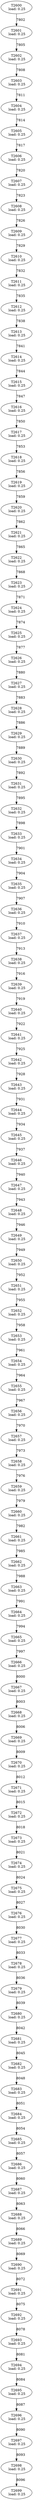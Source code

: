 digraph taskgraph {
	T2600 [label= "T2600\n load: 0.25"];
	T2601 [label= "T2601\n load: 0.25"];
	T2600 -> T2601[label=7802];
	T2602 [label= "T2602\n load: 0.25"];
	T2601 -> T2602[label=7805];
	T2603 [label= "T2603\n load: 0.25"];
	T2602 -> T2603[label=7808];
	T2604 [label= "T2604\n load: 0.25"];
	T2603 -> T2604[label=7811];
	T2605 [label= "T2605\n load: 0.25"];
	T2604 -> T2605[label=7814];
	T2606 [label= "T2606\n load: 0.25"];
	T2605 -> T2606[label=7817];
	T2607 [label= "T2607\n load: 0.25"];
	T2606 -> T2607[label=7820];
	T2608 [label= "T2608\n load: 0.25"];
	T2607 -> T2608[label=7823];
	T2609 [label= "T2609\n load: 0.25"];
	T2608 -> T2609[label=7826];
	T2610 [label= "T2610\n load: 0.25"];
	T2609 -> T2610[label=7829];
	T2611 [label= "T2611\n load: 0.25"];
	T2610 -> T2611[label=7832];
	T2612 [label= "T2612\n load: 0.25"];
	T2611 -> T2612[label=7835];
	T2613 [label= "T2613\n load: 0.25"];
	T2612 -> T2613[label=7838];
	T2614 [label= "T2614\n load: 0.25"];
	T2613 -> T2614[label=7841];
	T2615 [label= "T2615\n load: 0.25"];
	T2614 -> T2615[label=7844];
	T2616 [label= "T2616\n load: 0.25"];
	T2615 -> T2616[label=7847];
	T2617 [label= "T2617\n load: 0.25"];
	T2616 -> T2617[label=7850];
	T2618 [label= "T2618\n load: 0.25"];
	T2617 -> T2618[label=7853];
	T2619 [label= "T2619\n load: 0.25"];
	T2618 -> T2619[label=7856];
	T2620 [label= "T2620\n load: 0.25"];
	T2619 -> T2620[label=7859];
	T2621 [label= "T2621\n load: 0.25"];
	T2620 -> T2621[label=7862];
	T2622 [label= "T2622\n load: 0.25"];
	T2621 -> T2622[label=7865];
	T2623 [label= "T2623\n load: 0.25"];
	T2622 -> T2623[label=7868];
	T2624 [label= "T2624\n load: 0.25"];
	T2623 -> T2624[label=7871];
	T2625 [label= "T2625\n load: 0.25"];
	T2624 -> T2625[label=7874];
	T2626 [label= "T2626\n load: 0.25"];
	T2625 -> T2626[label=7877];
	T2627 [label= "T2627\n load: 0.25"];
	T2626 -> T2627[label=7880];
	T2628 [label= "T2628\n load: 0.25"];
	T2627 -> T2628[label=7883];
	T2629 [label= "T2629\n load: 0.25"];
	T2628 -> T2629[label=7886];
	T2630 [label= "T2630\n load: 0.25"];
	T2629 -> T2630[label=7889];
	T2631 [label= "T2631\n load: 0.25"];
	T2630 -> T2631[label=7892];
	T2632 [label= "T2632\n load: 0.25"];
	T2631 -> T2632[label=7895];
	T2633 [label= "T2633\n load: 0.25"];
	T2632 -> T2633[label=7898];
	T2634 [label= "T2634\n load: 0.25"];
	T2633 -> T2634[label=7901];
	T2635 [label= "T2635\n load: 0.25"];
	T2634 -> T2635[label=7904];
	T2636 [label= "T2636\n load: 0.25"];
	T2635 -> T2636[label=7907];
	T2637 [label= "T2637\n load: 0.25"];
	T2636 -> T2637[label=7910];
	T2638 [label= "T2638\n load: 0.25"];
	T2637 -> T2638[label=7913];
	T2639 [label= "T2639\n load: 0.25"];
	T2638 -> T2639[label=7916];
	T2640 [label= "T2640\n load: 0.25"];
	T2639 -> T2640[label=7919];
	T2641 [label= "T2641\n load: 0.25"];
	T2640 -> T2641[label=7922];
	T2642 [label= "T2642\n load: 0.25"];
	T2641 -> T2642[label=7925];
	T2643 [label= "T2643\n load: 0.25"];
	T2642 -> T2643[label=7928];
	T2644 [label= "T2644\n load: 0.25"];
	T2643 -> T2644[label=7931];
	T2645 [label= "T2645\n load: 0.25"];
	T2644 -> T2645[label=7934];
	T2646 [label= "T2646\n load: 0.25"];
	T2645 -> T2646[label=7937];
	T2647 [label= "T2647\n load: 0.25"];
	T2646 -> T2647[label=7940];
	T2648 [label= "T2648\n load: 0.25"];
	T2647 -> T2648[label=7943];
	T2649 [label= "T2649\n load: 0.25"];
	T2648 -> T2649[label=7946];
	T2650 [label= "T2650\n load: 0.25"];
	T2649 -> T2650[label=7949];
	T2651 [label= "T2651\n load: 0.25"];
	T2650 -> T2651[label=7952];
	T2652 [label= "T2652\n load: 0.25"];
	T2651 -> T2652[label=7955];
	T2653 [label= "T2653\n load: 0.25"];
	T2652 -> T2653[label=7958];
	T2654 [label= "T2654\n load: 0.25"];
	T2653 -> T2654[label=7961];
	T2655 [label= "T2655\n load: 0.25"];
	T2654 -> T2655[label=7964];
	T2656 [label= "T2656\n load: 0.25"];
	T2655 -> T2656[label=7967];
	T2657 [label= "T2657\n load: 0.25"];
	T2656 -> T2657[label=7970];
	T2658 [label= "T2658\n load: 0.25"];
	T2657 -> T2658[label=7973];
	T2659 [label= "T2659\n load: 0.25"];
	T2658 -> T2659[label=7976];
	T2660 [label= "T2660\n load: 0.25"];
	T2659 -> T2660[label=7979];
	T2661 [label= "T2661\n load: 0.25"];
	T2660 -> T2661[label=7982];
	T2662 [label= "T2662\n load: 0.25"];
	T2661 -> T2662[label=7985];
	T2663 [label= "T2663\n load: 0.25"];
	T2662 -> T2663[label=7988];
	T2664 [label= "T2664\n load: 0.25"];
	T2663 -> T2664[label=7991];
	T2665 [label= "T2665\n load: 0.25"];
	T2664 -> T2665[label=7994];
	T2666 [label= "T2666\n load: 0.25"];
	T2665 -> T2666[label=7997];
	T2667 [label= "T2667\n load: 0.25"];
	T2666 -> T2667[label=8000];
	T2668 [label= "T2668\n load: 0.25"];
	T2667 -> T2668[label=8003];
	T2669 [label= "T2669\n load: 0.25"];
	T2668 -> T2669[label=8006];
	T2670 [label= "T2670\n load: 0.25"];
	T2669 -> T2670[label=8009];
	T2671 [label= "T2671\n load: 0.25"];
	T2670 -> T2671[label=8012];
	T2672 [label= "T2672\n load: 0.25"];
	T2671 -> T2672[label=8015];
	T2673 [label= "T2673\n load: 0.25"];
	T2672 -> T2673[label=8018];
	T2674 [label= "T2674\n load: 0.25"];
	T2673 -> T2674[label=8021];
	T2675 [label= "T2675\n load: 0.25"];
	T2674 -> T2675[label=8024];
	T2676 [label= "T2676\n load: 0.25"];
	T2675 -> T2676[label=8027];
	T2677 [label= "T2677\n load: 0.25"];
	T2676 -> T2677[label=8030];
	T2678 [label= "T2678\n load: 0.25"];
	T2677 -> T2678[label=8033];
	T2679 [label= "T2679\n load: 0.25"];
	T2678 -> T2679[label=8036];
	T2680 [label= "T2680\n load: 0.25"];
	T2679 -> T2680[label=8039];
	T2681 [label= "T2681\n load: 0.25"];
	T2680 -> T2681[label=8042];
	T2682 [label= "T2682\n load: 0.25"];
	T2681 -> T2682[label=8045];
	T2683 [label= "T2683\n load: 0.25"];
	T2682 -> T2683[label=8048];
	T2684 [label= "T2684\n load: 0.25"];
	T2683 -> T2684[label=8051];
	T2685 [label= "T2685\n load: 0.25"];
	T2684 -> T2685[label=8054];
	T2686 [label= "T2686\n load: 0.25"];
	T2685 -> T2686[label=8057];
	T2687 [label= "T2687\n load: 0.25"];
	T2686 -> T2687[label=8060];
	T2688 [label= "T2688\n load: 0.25"];
	T2687 -> T2688[label=8063];
	T2689 [label= "T2689\n load: 0.25"];
	T2688 -> T2689[label=8066];
	T2690 [label= "T2690\n load: 0.25"];
	T2689 -> T2690[label=8069];
	T2691 [label= "T2691\n load: 0.25"];
	T2690 -> T2691[label=8072];
	T2692 [label= "T2692\n load: 0.25"];
	T2691 -> T2692[label=8075];
	T2693 [label= "T2693\n load: 0.25"];
	T2692 -> T2693[label=8078];
	T2694 [label= "T2694\n load: 0.25"];
	T2693 -> T2694[label=8081];
	T2695 [label= "T2695\n load: 0.25"];
	T2694 -> T2695[label=8084];
	T2696 [label= "T2696\n load: 0.25"];
	T2695 -> T2696[label=8087];
	T2697 [label= "T2697\n load: 0.25"];
	T2696 -> T2697[label=8090];
	T2698 [label= "T2698\n load: 0.25"];
	T2697 -> T2698[label=8093];
	T2699 [label= "T2699\n load: 0.25"];
	T2698 -> T2699[label=8096];
}